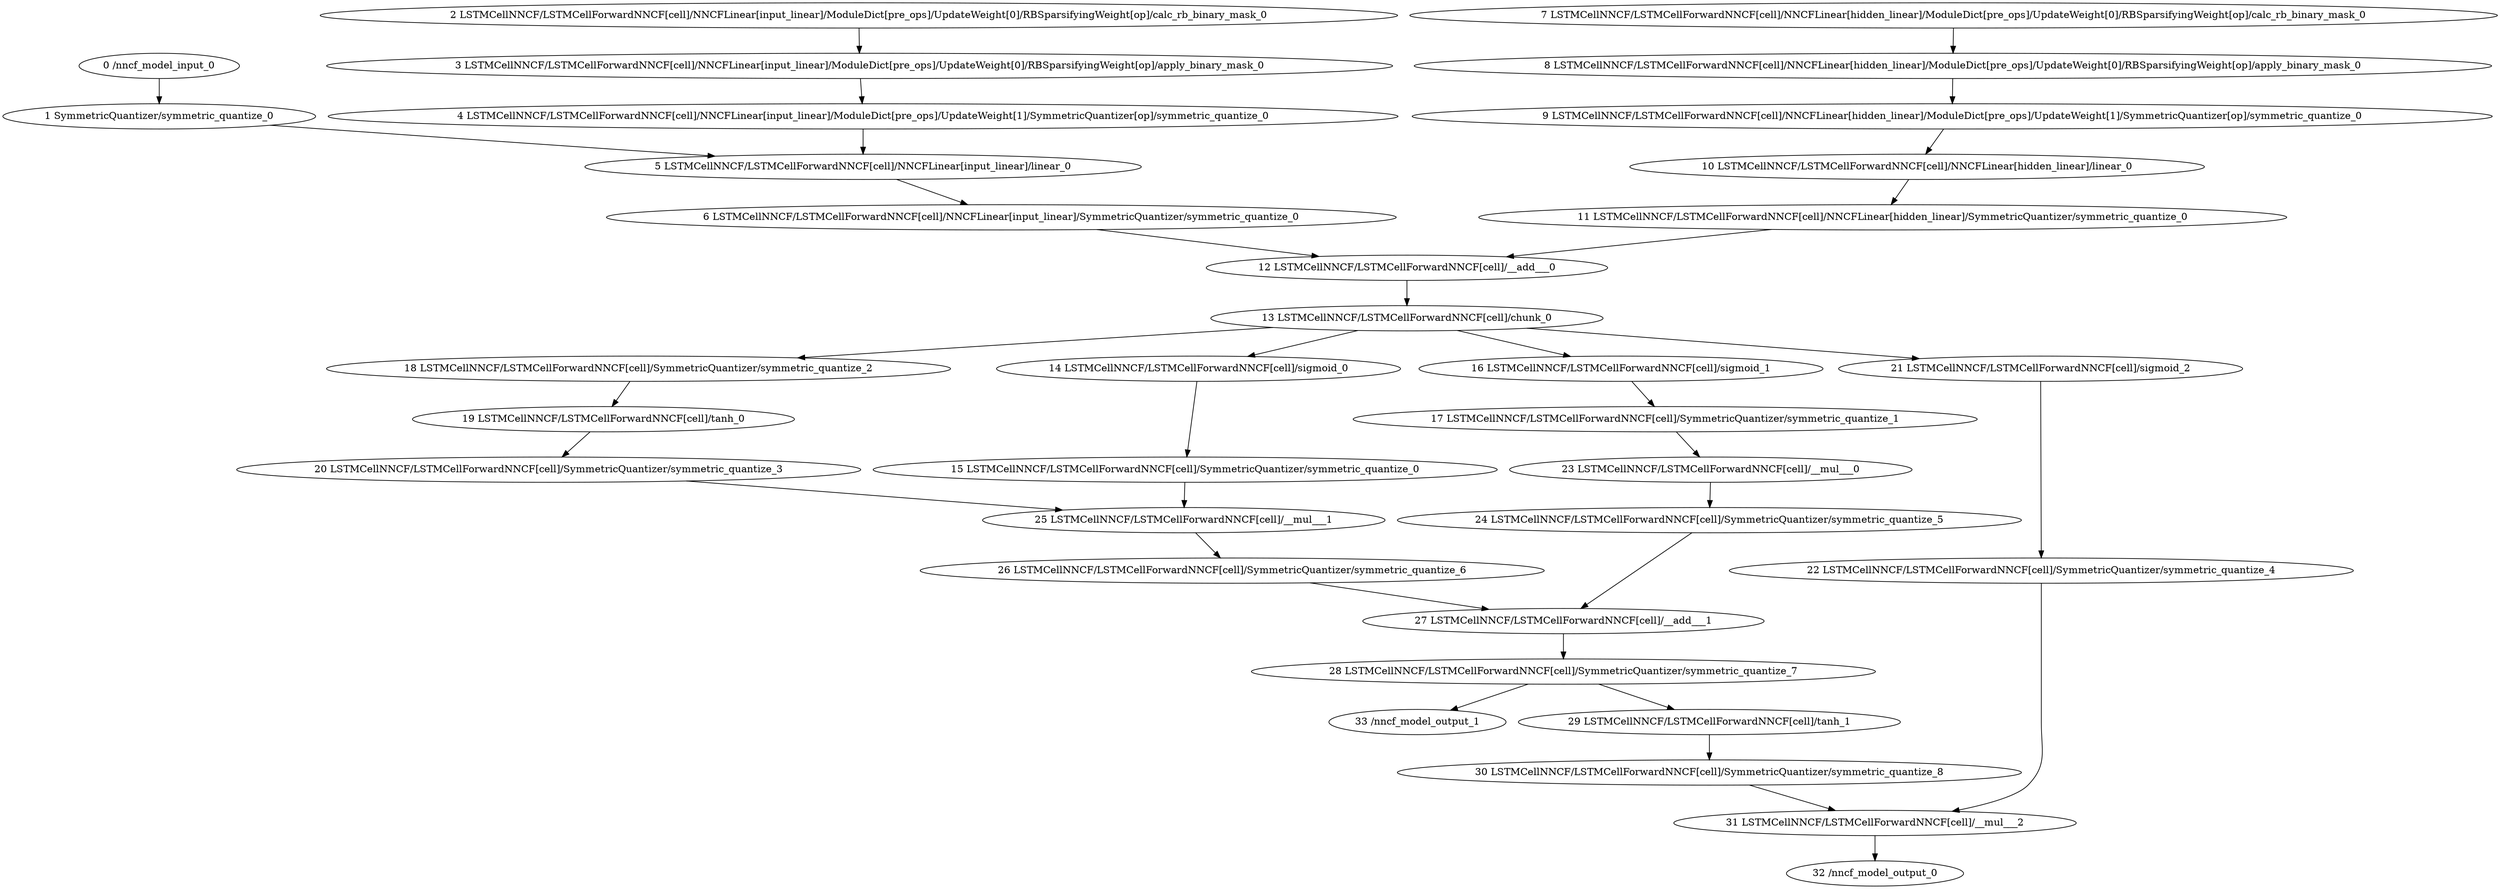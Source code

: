 strict digraph  {
"0 /nncf_model_input_0" [id=0, type=nncf_model_input];
"1 SymmetricQuantizer/symmetric_quantize_0" [id=1, type=symmetric_quantize];
"2 LSTMCellNNCF/LSTMCellForwardNNCF[cell]/NNCFLinear[input_linear]/ModuleDict[pre_ops]/UpdateWeight[0]/RBSparsifyingWeight[op]/calc_rb_binary_mask_0" [id=2, type=calc_rb_binary_mask];
"3 LSTMCellNNCF/LSTMCellForwardNNCF[cell]/NNCFLinear[input_linear]/ModuleDict[pre_ops]/UpdateWeight[0]/RBSparsifyingWeight[op]/apply_binary_mask_0" [id=3, type=apply_binary_mask];
"4 LSTMCellNNCF/LSTMCellForwardNNCF[cell]/NNCFLinear[input_linear]/ModuleDict[pre_ops]/UpdateWeight[1]/SymmetricQuantizer[op]/symmetric_quantize_0" [id=4, type=symmetric_quantize];
"5 LSTMCellNNCF/LSTMCellForwardNNCF[cell]/NNCFLinear[input_linear]/linear_0" [id=5, type=linear];
"6 LSTMCellNNCF/LSTMCellForwardNNCF[cell]/NNCFLinear[input_linear]/SymmetricQuantizer/symmetric_quantize_0" [id=6, type=symmetric_quantize];
"7 LSTMCellNNCF/LSTMCellForwardNNCF[cell]/NNCFLinear[hidden_linear]/ModuleDict[pre_ops]/UpdateWeight[0]/RBSparsifyingWeight[op]/calc_rb_binary_mask_0" [id=7, type=calc_rb_binary_mask];
"8 LSTMCellNNCF/LSTMCellForwardNNCF[cell]/NNCFLinear[hidden_linear]/ModuleDict[pre_ops]/UpdateWeight[0]/RBSparsifyingWeight[op]/apply_binary_mask_0" [id=8, type=apply_binary_mask];
"9 LSTMCellNNCF/LSTMCellForwardNNCF[cell]/NNCFLinear[hidden_linear]/ModuleDict[pre_ops]/UpdateWeight[1]/SymmetricQuantizer[op]/symmetric_quantize_0" [id=9, type=symmetric_quantize];
"10 LSTMCellNNCF/LSTMCellForwardNNCF[cell]/NNCFLinear[hidden_linear]/linear_0" [id=10, type=linear];
"11 LSTMCellNNCF/LSTMCellForwardNNCF[cell]/NNCFLinear[hidden_linear]/SymmetricQuantizer/symmetric_quantize_0" [id=11, type=symmetric_quantize];
"12 LSTMCellNNCF/LSTMCellForwardNNCF[cell]/__add___0" [id=12, type=__add__];
"13 LSTMCellNNCF/LSTMCellForwardNNCF[cell]/chunk_0" [id=13, type=chunk];
"14 LSTMCellNNCF/LSTMCellForwardNNCF[cell]/sigmoid_0" [id=14, type=sigmoid];
"15 LSTMCellNNCF/LSTMCellForwardNNCF[cell]/SymmetricQuantizer/symmetric_quantize_0" [id=15, type=symmetric_quantize];
"16 LSTMCellNNCF/LSTMCellForwardNNCF[cell]/sigmoid_1" [id=16, type=sigmoid];
"17 LSTMCellNNCF/LSTMCellForwardNNCF[cell]/SymmetricQuantizer/symmetric_quantize_1" [id=17, type=symmetric_quantize];
"18 LSTMCellNNCF/LSTMCellForwardNNCF[cell]/SymmetricQuantizer/symmetric_quantize_2" [id=18, type=symmetric_quantize];
"19 LSTMCellNNCF/LSTMCellForwardNNCF[cell]/tanh_0" [id=19, type=tanh];
"20 LSTMCellNNCF/LSTMCellForwardNNCF[cell]/SymmetricQuantizer/symmetric_quantize_3" [id=20, type=symmetric_quantize];
"21 LSTMCellNNCF/LSTMCellForwardNNCF[cell]/sigmoid_2" [id=21, type=sigmoid];
"22 LSTMCellNNCF/LSTMCellForwardNNCF[cell]/SymmetricQuantizer/symmetric_quantize_4" [id=22, type=symmetric_quantize];
"23 LSTMCellNNCF/LSTMCellForwardNNCF[cell]/__mul___0" [id=23, type=__mul__];
"24 LSTMCellNNCF/LSTMCellForwardNNCF[cell]/SymmetricQuantizer/symmetric_quantize_5" [id=24, type=symmetric_quantize];
"25 LSTMCellNNCF/LSTMCellForwardNNCF[cell]/__mul___1" [id=25, type=__mul__];
"26 LSTMCellNNCF/LSTMCellForwardNNCF[cell]/SymmetricQuantizer/symmetric_quantize_6" [id=26, type=symmetric_quantize];
"27 LSTMCellNNCF/LSTMCellForwardNNCF[cell]/__add___1" [id=27, type=__add__];
"28 LSTMCellNNCF/LSTMCellForwardNNCF[cell]/SymmetricQuantizer/symmetric_quantize_7" [id=28, type=symmetric_quantize];
"29 LSTMCellNNCF/LSTMCellForwardNNCF[cell]/tanh_1" [id=29, type=tanh];
"30 LSTMCellNNCF/LSTMCellForwardNNCF[cell]/SymmetricQuantizer/symmetric_quantize_8" [id=30, type=symmetric_quantize];
"31 LSTMCellNNCF/LSTMCellForwardNNCF[cell]/__mul___2" [id=31, type=__mul__];
"32 /nncf_model_output_0" [id=32, type=nncf_model_output];
"33 /nncf_model_output_1" [id=33, type=nncf_model_output];
"0 /nncf_model_input_0" -> "1 SymmetricQuantizer/symmetric_quantize_0";
"1 SymmetricQuantizer/symmetric_quantize_0" -> "5 LSTMCellNNCF/LSTMCellForwardNNCF[cell]/NNCFLinear[input_linear]/linear_0";
"2 LSTMCellNNCF/LSTMCellForwardNNCF[cell]/NNCFLinear[input_linear]/ModuleDict[pre_ops]/UpdateWeight[0]/RBSparsifyingWeight[op]/calc_rb_binary_mask_0" -> "3 LSTMCellNNCF/LSTMCellForwardNNCF[cell]/NNCFLinear[input_linear]/ModuleDict[pre_ops]/UpdateWeight[0]/RBSparsifyingWeight[op]/apply_binary_mask_0";
"3 LSTMCellNNCF/LSTMCellForwardNNCF[cell]/NNCFLinear[input_linear]/ModuleDict[pre_ops]/UpdateWeight[0]/RBSparsifyingWeight[op]/apply_binary_mask_0" -> "4 LSTMCellNNCF/LSTMCellForwardNNCF[cell]/NNCFLinear[input_linear]/ModuleDict[pre_ops]/UpdateWeight[1]/SymmetricQuantizer[op]/symmetric_quantize_0";
"4 LSTMCellNNCF/LSTMCellForwardNNCF[cell]/NNCFLinear[input_linear]/ModuleDict[pre_ops]/UpdateWeight[1]/SymmetricQuantizer[op]/symmetric_quantize_0" -> "5 LSTMCellNNCF/LSTMCellForwardNNCF[cell]/NNCFLinear[input_linear]/linear_0";
"5 LSTMCellNNCF/LSTMCellForwardNNCF[cell]/NNCFLinear[input_linear]/linear_0" -> "6 LSTMCellNNCF/LSTMCellForwardNNCF[cell]/NNCFLinear[input_linear]/SymmetricQuantizer/symmetric_quantize_0";
"6 LSTMCellNNCF/LSTMCellForwardNNCF[cell]/NNCFLinear[input_linear]/SymmetricQuantizer/symmetric_quantize_0" -> "12 LSTMCellNNCF/LSTMCellForwardNNCF[cell]/__add___0";
"7 LSTMCellNNCF/LSTMCellForwardNNCF[cell]/NNCFLinear[hidden_linear]/ModuleDict[pre_ops]/UpdateWeight[0]/RBSparsifyingWeight[op]/calc_rb_binary_mask_0" -> "8 LSTMCellNNCF/LSTMCellForwardNNCF[cell]/NNCFLinear[hidden_linear]/ModuleDict[pre_ops]/UpdateWeight[0]/RBSparsifyingWeight[op]/apply_binary_mask_0";
"8 LSTMCellNNCF/LSTMCellForwardNNCF[cell]/NNCFLinear[hidden_linear]/ModuleDict[pre_ops]/UpdateWeight[0]/RBSparsifyingWeight[op]/apply_binary_mask_0" -> "9 LSTMCellNNCF/LSTMCellForwardNNCF[cell]/NNCFLinear[hidden_linear]/ModuleDict[pre_ops]/UpdateWeight[1]/SymmetricQuantizer[op]/symmetric_quantize_0";
"9 LSTMCellNNCF/LSTMCellForwardNNCF[cell]/NNCFLinear[hidden_linear]/ModuleDict[pre_ops]/UpdateWeight[1]/SymmetricQuantizer[op]/symmetric_quantize_0" -> "10 LSTMCellNNCF/LSTMCellForwardNNCF[cell]/NNCFLinear[hidden_linear]/linear_0";
"10 LSTMCellNNCF/LSTMCellForwardNNCF[cell]/NNCFLinear[hidden_linear]/linear_0" -> "11 LSTMCellNNCF/LSTMCellForwardNNCF[cell]/NNCFLinear[hidden_linear]/SymmetricQuantizer/symmetric_quantize_0";
"11 LSTMCellNNCF/LSTMCellForwardNNCF[cell]/NNCFLinear[hidden_linear]/SymmetricQuantizer/symmetric_quantize_0" -> "12 LSTMCellNNCF/LSTMCellForwardNNCF[cell]/__add___0";
"12 LSTMCellNNCF/LSTMCellForwardNNCF[cell]/__add___0" -> "13 LSTMCellNNCF/LSTMCellForwardNNCF[cell]/chunk_0";
"13 LSTMCellNNCF/LSTMCellForwardNNCF[cell]/chunk_0" -> "14 LSTMCellNNCF/LSTMCellForwardNNCF[cell]/sigmoid_0";
"13 LSTMCellNNCF/LSTMCellForwardNNCF[cell]/chunk_0" -> "16 LSTMCellNNCF/LSTMCellForwardNNCF[cell]/sigmoid_1";
"13 LSTMCellNNCF/LSTMCellForwardNNCF[cell]/chunk_0" -> "18 LSTMCellNNCF/LSTMCellForwardNNCF[cell]/SymmetricQuantizer/symmetric_quantize_2";
"13 LSTMCellNNCF/LSTMCellForwardNNCF[cell]/chunk_0" -> "21 LSTMCellNNCF/LSTMCellForwardNNCF[cell]/sigmoid_2";
"14 LSTMCellNNCF/LSTMCellForwardNNCF[cell]/sigmoid_0" -> "15 LSTMCellNNCF/LSTMCellForwardNNCF[cell]/SymmetricQuantizer/symmetric_quantize_0";
"15 LSTMCellNNCF/LSTMCellForwardNNCF[cell]/SymmetricQuantizer/symmetric_quantize_0" -> "25 LSTMCellNNCF/LSTMCellForwardNNCF[cell]/__mul___1";
"16 LSTMCellNNCF/LSTMCellForwardNNCF[cell]/sigmoid_1" -> "17 LSTMCellNNCF/LSTMCellForwardNNCF[cell]/SymmetricQuantizer/symmetric_quantize_1";
"17 LSTMCellNNCF/LSTMCellForwardNNCF[cell]/SymmetricQuantizer/symmetric_quantize_1" -> "23 LSTMCellNNCF/LSTMCellForwardNNCF[cell]/__mul___0";
"18 LSTMCellNNCF/LSTMCellForwardNNCF[cell]/SymmetricQuantizer/symmetric_quantize_2" -> "19 LSTMCellNNCF/LSTMCellForwardNNCF[cell]/tanh_0";
"19 LSTMCellNNCF/LSTMCellForwardNNCF[cell]/tanh_0" -> "20 LSTMCellNNCF/LSTMCellForwardNNCF[cell]/SymmetricQuantizer/symmetric_quantize_3";
"20 LSTMCellNNCF/LSTMCellForwardNNCF[cell]/SymmetricQuantizer/symmetric_quantize_3" -> "25 LSTMCellNNCF/LSTMCellForwardNNCF[cell]/__mul___1";
"21 LSTMCellNNCF/LSTMCellForwardNNCF[cell]/sigmoid_2" -> "22 LSTMCellNNCF/LSTMCellForwardNNCF[cell]/SymmetricQuantizer/symmetric_quantize_4";
"22 LSTMCellNNCF/LSTMCellForwardNNCF[cell]/SymmetricQuantizer/symmetric_quantize_4" -> "31 LSTMCellNNCF/LSTMCellForwardNNCF[cell]/__mul___2";
"23 LSTMCellNNCF/LSTMCellForwardNNCF[cell]/__mul___0" -> "24 LSTMCellNNCF/LSTMCellForwardNNCF[cell]/SymmetricQuantizer/symmetric_quantize_5";
"24 LSTMCellNNCF/LSTMCellForwardNNCF[cell]/SymmetricQuantizer/symmetric_quantize_5" -> "27 LSTMCellNNCF/LSTMCellForwardNNCF[cell]/__add___1";
"25 LSTMCellNNCF/LSTMCellForwardNNCF[cell]/__mul___1" -> "26 LSTMCellNNCF/LSTMCellForwardNNCF[cell]/SymmetricQuantizer/symmetric_quantize_6";
"26 LSTMCellNNCF/LSTMCellForwardNNCF[cell]/SymmetricQuantizer/symmetric_quantize_6" -> "27 LSTMCellNNCF/LSTMCellForwardNNCF[cell]/__add___1";
"27 LSTMCellNNCF/LSTMCellForwardNNCF[cell]/__add___1" -> "28 LSTMCellNNCF/LSTMCellForwardNNCF[cell]/SymmetricQuantizer/symmetric_quantize_7";
"28 LSTMCellNNCF/LSTMCellForwardNNCF[cell]/SymmetricQuantizer/symmetric_quantize_7" -> "29 LSTMCellNNCF/LSTMCellForwardNNCF[cell]/tanh_1";
"28 LSTMCellNNCF/LSTMCellForwardNNCF[cell]/SymmetricQuantizer/symmetric_quantize_7" -> "33 /nncf_model_output_1";
"29 LSTMCellNNCF/LSTMCellForwardNNCF[cell]/tanh_1" -> "30 LSTMCellNNCF/LSTMCellForwardNNCF[cell]/SymmetricQuantizer/symmetric_quantize_8";
"30 LSTMCellNNCF/LSTMCellForwardNNCF[cell]/SymmetricQuantizer/symmetric_quantize_8" -> "31 LSTMCellNNCF/LSTMCellForwardNNCF[cell]/__mul___2";
"31 LSTMCellNNCF/LSTMCellForwardNNCF[cell]/__mul___2" -> "32 /nncf_model_output_0";
}
